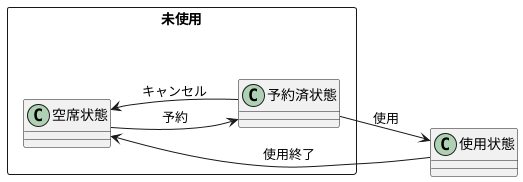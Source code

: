 @startuml
left to right direction
rectangle 未使用{
空席状態 --> 予約済状態 : 予約
予約済状態 --> 空席状態 : キャンセル
}
予約済状態 --> 使用状態 : 使用
使用状態 --> 空席状態 : 使用終了
@enduml